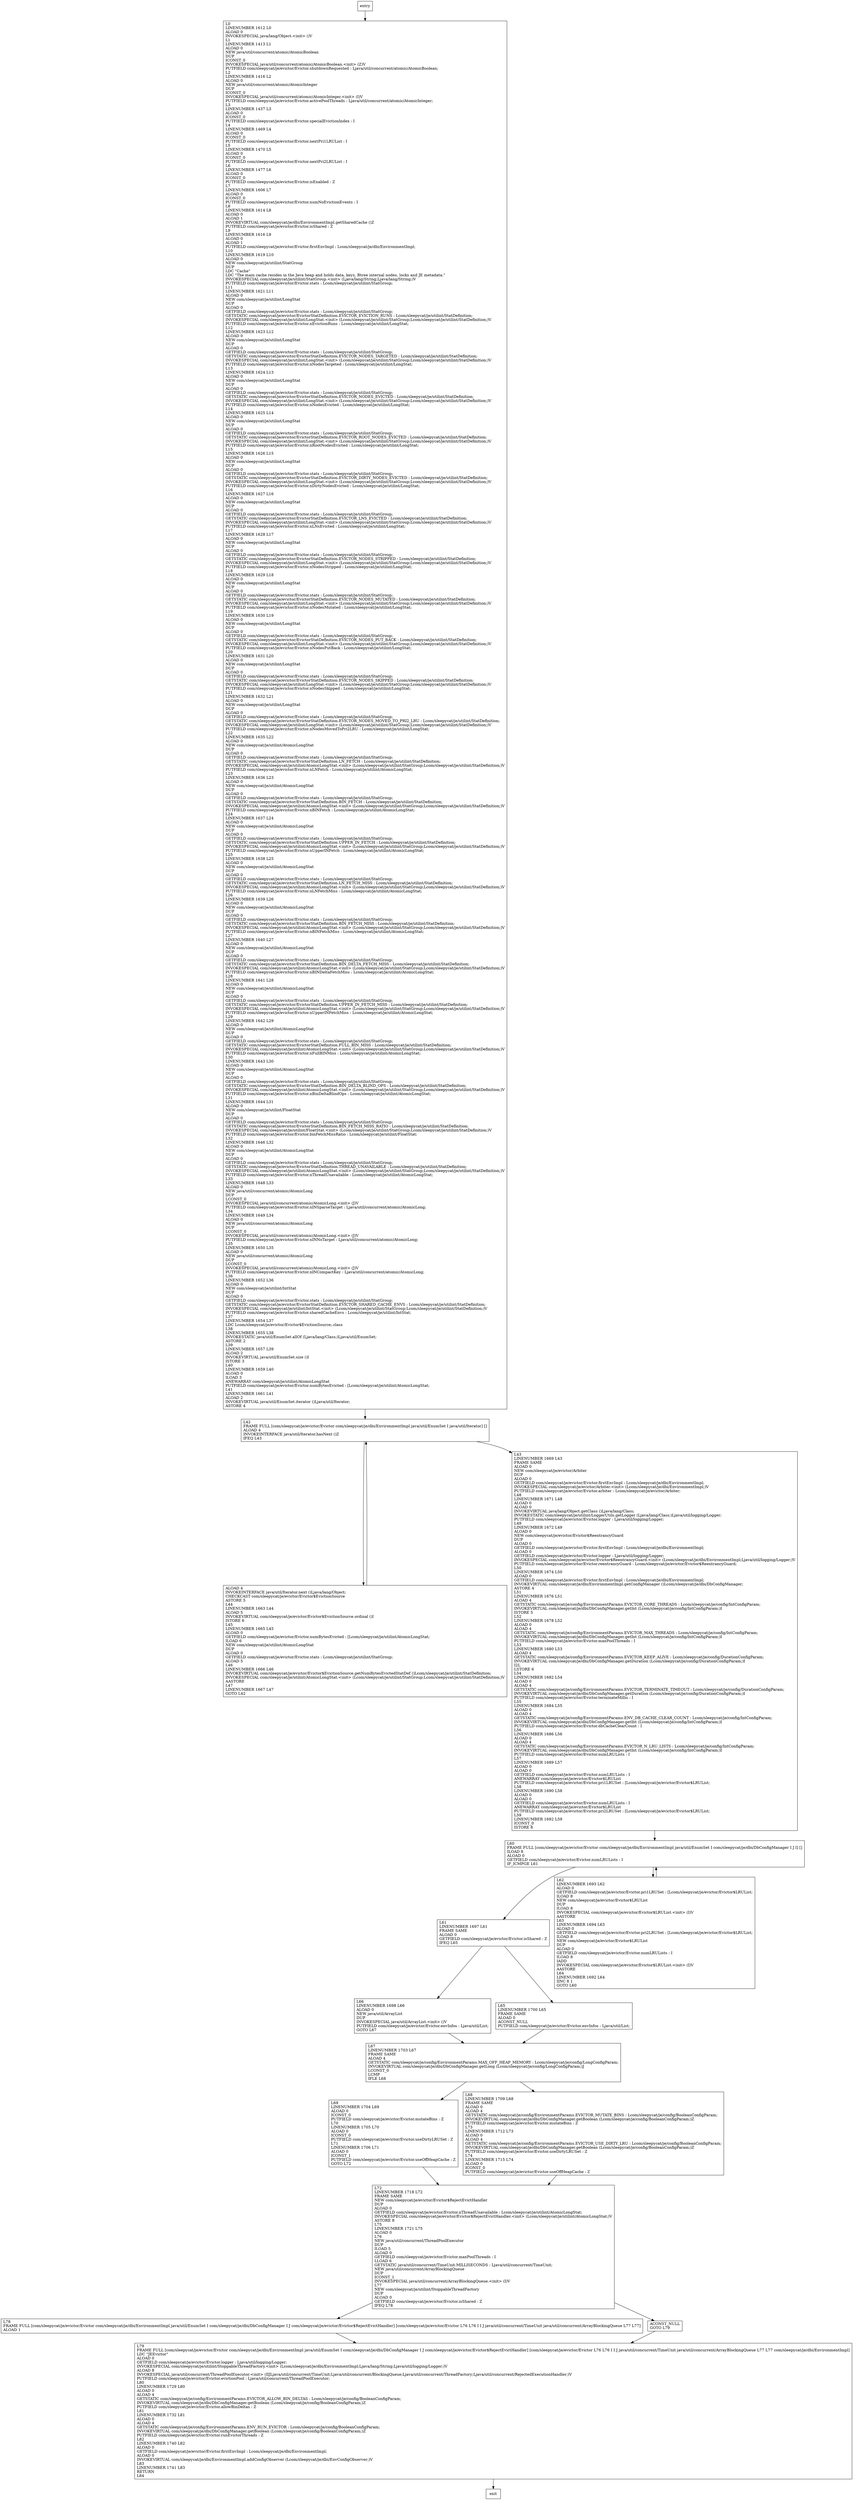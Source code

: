 digraph <init> {
node [shape=record];
999259117 [label="L60\lFRAME FULL [com/sleepycat/je/evictor/Evictor com/sleepycat/je/dbi/EnvironmentImpl java/util/EnumSet I com/sleepycat/je/dbi/DbConfigManager I J I] []\lILOAD 8\lALOAD 0\lGETFIELD com/sleepycat/je/evictor/Evictor.numLRULists : I\lIF_ICMPGE L61\l"];
198208401 [label="L43\lLINENUMBER 1669 L43\lFRAME SAME\lALOAD 0\lNEW com/sleepycat/je/evictor/Arbiter\lDUP\lALOAD 0\lGETFIELD com/sleepycat/je/evictor/Evictor.firstEnvImpl : Lcom/sleepycat/je/dbi/EnvironmentImpl;\lINVOKESPECIAL com/sleepycat/je/evictor/Arbiter.\<init\> (Lcom/sleepycat/je/dbi/EnvironmentImpl;)V\lPUTFIELD com/sleepycat/je/evictor/Evictor.arbiter : Lcom/sleepycat/je/evictor/Arbiter;\lL48\lLINENUMBER 1671 L48\lALOAD 0\lALOAD 0\lINVOKEVIRTUAL java/lang/Object.getClass ()Ljava/lang/Class;\lINVOKESTATIC com/sleepycat/je/utilint/LoggerUtils.getLogger (Ljava/lang/Class;)Ljava/util/logging/Logger;\lPUTFIELD com/sleepycat/je/evictor/Evictor.logger : Ljava/util/logging/Logger;\lL49\lLINENUMBER 1672 L49\lALOAD 0\lNEW com/sleepycat/je/evictor/Evictor$ReentrancyGuard\lDUP\lALOAD 0\lGETFIELD com/sleepycat/je/evictor/Evictor.firstEnvImpl : Lcom/sleepycat/je/dbi/EnvironmentImpl;\lALOAD 0\lGETFIELD com/sleepycat/je/evictor/Evictor.logger : Ljava/util/logging/Logger;\lINVOKESPECIAL com/sleepycat/je/evictor/Evictor$ReentrancyGuard.\<init\> (Lcom/sleepycat/je/dbi/EnvironmentImpl;Ljava/util/logging/Logger;)V\lPUTFIELD com/sleepycat/je/evictor/Evictor.reentrancyGuard : Lcom/sleepycat/je/evictor/Evictor$ReentrancyGuard;\lL50\lLINENUMBER 1674 L50\lALOAD 0\lGETFIELD com/sleepycat/je/evictor/Evictor.firstEnvImpl : Lcom/sleepycat/je/dbi/EnvironmentImpl;\lINVOKEVIRTUAL com/sleepycat/je/dbi/EnvironmentImpl.getConfigManager ()Lcom/sleepycat/je/dbi/DbConfigManager;\lASTORE 4\lL51\lLINENUMBER 1676 L51\lALOAD 4\lGETSTATIC com/sleepycat/je/config/EnvironmentParams.EVICTOR_CORE_THREADS : Lcom/sleepycat/je/config/IntConfigParam;\lINVOKEVIRTUAL com/sleepycat/je/dbi/DbConfigManager.getInt (Lcom/sleepycat/je/config/IntConfigParam;)I\lISTORE 5\lL52\lLINENUMBER 1678 L52\lALOAD 0\lALOAD 4\lGETSTATIC com/sleepycat/je/config/EnvironmentParams.EVICTOR_MAX_THREADS : Lcom/sleepycat/je/config/IntConfigParam;\lINVOKEVIRTUAL com/sleepycat/je/dbi/DbConfigManager.getInt (Lcom/sleepycat/je/config/IntConfigParam;)I\lPUTFIELD com/sleepycat/je/evictor/Evictor.maxPoolThreads : I\lL53\lLINENUMBER 1680 L53\lALOAD 4\lGETSTATIC com/sleepycat/je/config/EnvironmentParams.EVICTOR_KEEP_ALIVE : Lcom/sleepycat/je/config/DurationConfigParam;\lINVOKEVIRTUAL com/sleepycat/je/dbi/DbConfigManager.getDuration (Lcom/sleepycat/je/config/DurationConfigParam;)I\lI2L\lLSTORE 6\lL54\lLINENUMBER 1682 L54\lALOAD 0\lALOAD 4\lGETSTATIC com/sleepycat/je/config/EnvironmentParams.EVICTOR_TERMINATE_TIMEOUT : Lcom/sleepycat/je/config/DurationConfigParam;\lINVOKEVIRTUAL com/sleepycat/je/dbi/DbConfigManager.getDuration (Lcom/sleepycat/je/config/DurationConfigParam;)I\lPUTFIELD com/sleepycat/je/evictor/Evictor.terminateMillis : I\lL55\lLINENUMBER 1684 L55\lALOAD 0\lALOAD 4\lGETSTATIC com/sleepycat/je/config/EnvironmentParams.ENV_DB_CACHE_CLEAR_COUNT : Lcom/sleepycat/je/config/IntConfigParam;\lINVOKEVIRTUAL com/sleepycat/je/dbi/DbConfigManager.getInt (Lcom/sleepycat/je/config/IntConfigParam;)I\lPUTFIELD com/sleepycat/je/evictor/Evictor.dbCacheClearCount : I\lL56\lLINENUMBER 1686 L56\lALOAD 0\lALOAD 4\lGETSTATIC com/sleepycat/je/config/EnvironmentParams.EVICTOR_N_LRU_LISTS : Lcom/sleepycat/je/config/IntConfigParam;\lINVOKEVIRTUAL com/sleepycat/je/dbi/DbConfigManager.getInt (Lcom/sleepycat/je/config/IntConfigParam;)I\lPUTFIELD com/sleepycat/je/evictor/Evictor.numLRULists : I\lL57\lLINENUMBER 1689 L57\lALOAD 0\lALOAD 0\lGETFIELD com/sleepycat/je/evictor/Evictor.numLRULists : I\lANEWARRAY com/sleepycat/je/evictor/Evictor$LRUList\lPUTFIELD com/sleepycat/je/evictor/Evictor.pri1LRUSet : [Lcom/sleepycat/je/evictor/Evictor$LRUList;\lL58\lLINENUMBER 1690 L58\lALOAD 0\lALOAD 0\lGETFIELD com/sleepycat/je/evictor/Evictor.numLRULists : I\lANEWARRAY com/sleepycat/je/evictor/Evictor$LRUList\lPUTFIELD com/sleepycat/je/evictor/Evictor.pri2LRUSet : [Lcom/sleepycat/je/evictor/Evictor$LRUList;\lL59\lLINENUMBER 1692 L59\lICONST_0\lISTORE 8\l"];
1033940094 [label="L78\lFRAME FULL [com/sleepycat/je/evictor/Evictor com/sleepycat/je/dbi/EnvironmentImpl java/util/EnumSet I com/sleepycat/je/dbi/DbConfigManager I J com/sleepycat/je/evictor/Evictor$RejectEvictHandler] [com/sleepycat/je/evictor/Evictor L76 L76 I I J java/util/concurrent/TimeUnit java/util/concurrent/ArrayBlockingQueue L77 L77]\lALOAD 1\l"];
1283488392 [label="L66\lLINENUMBER 1698 L66\lALOAD 0\lNEW java/util/ArrayList\lDUP\lINVOKESPECIAL java/util/ArrayList.\<init\> ()V\lPUTFIELD com/sleepycat/je/evictor/Evictor.envInfos : Ljava/util/List;\lGOTO L67\l"];
389842793 [label="L61\lLINENUMBER 1697 L61\lFRAME SAME\lALOAD 0\lGETFIELD com/sleepycat/je/evictor/Evictor.isShared : Z\lIFEQ L65\l"];
2137323986 [label="L67\lLINENUMBER 1703 L67\lFRAME SAME\lALOAD 4\lGETSTATIC com/sleepycat/je/config/EnvironmentParams.MAX_OFF_HEAP_MEMORY : Lcom/sleepycat/je/config/LongConfigParam;\lINVOKEVIRTUAL com/sleepycat/je/dbi/DbConfigManager.getLong (Lcom/sleepycat/je/config/LongConfigParam;)J\lLCONST_0\lLCMP\lIFLE L68\l"];
696080498 [label="L79\lFRAME FULL [com/sleepycat/je/evictor/Evictor com/sleepycat/je/dbi/EnvironmentImpl java/util/EnumSet I com/sleepycat/je/dbi/DbConfigManager I J com/sleepycat/je/evictor/Evictor$RejectEvictHandler] [com/sleepycat/je/evictor/Evictor L76 L76 I I J java/util/concurrent/TimeUnit java/util/concurrent/ArrayBlockingQueue L77 L77 com/sleepycat/je/dbi/EnvironmentImpl]\lLDC \"JEEvictor\"\lALOAD 0\lGETFIELD com/sleepycat/je/evictor/Evictor.logger : Ljava/util/logging/Logger;\lINVOKESPECIAL com/sleepycat/je/utilint/StoppableThreadFactory.\<init\> (Lcom/sleepycat/je/dbi/EnvironmentImpl;Ljava/lang/String;Ljava/util/logging/Logger;)V\lALOAD 8\lINVOKESPECIAL java/util/concurrent/ThreadPoolExecutor.\<init\> (IIJLjava/util/concurrent/TimeUnit;Ljava/util/concurrent/BlockingQueue;Ljava/util/concurrent/ThreadFactory;Ljava/util/concurrent/RejectedExecutionHandler;)V\lPUTFIELD com/sleepycat/je/evictor/Evictor.evictionPool : Ljava/util/concurrent/ThreadPoolExecutor;\lL80\lLINENUMBER 1729 L80\lALOAD 0\lALOAD 4\lGETSTATIC com/sleepycat/je/config/EnvironmentParams.EVICTOR_ALLOW_BIN_DELTAS : Lcom/sleepycat/je/config/BooleanConfigParam;\lINVOKEVIRTUAL com/sleepycat/je/dbi/DbConfigManager.getBoolean (Lcom/sleepycat/je/config/BooleanConfigParam;)Z\lPUTFIELD com/sleepycat/je/evictor/Evictor.allowBinDeltas : Z\lL81\lLINENUMBER 1732 L81\lALOAD 0\lALOAD 4\lGETSTATIC com/sleepycat/je/config/EnvironmentParams.ENV_RUN_EVICTOR : Lcom/sleepycat/je/config/BooleanConfigParam;\lINVOKEVIRTUAL com/sleepycat/je/dbi/DbConfigManager.getBoolean (Lcom/sleepycat/je/config/BooleanConfigParam;)Z\lPUTFIELD com/sleepycat/je/evictor/Evictor.runEvictorThreads : Z\lL82\lLINENUMBER 1740 L82\lALOAD 0\lGETFIELD com/sleepycat/je/evictor/Evictor.firstEnvImpl : Lcom/sleepycat/je/dbi/EnvironmentImpl;\lALOAD 0\lINVOKEVIRTUAL com/sleepycat/je/dbi/EnvironmentImpl.addConfigObserver (Lcom/sleepycat/je/dbi/EnvConfigObserver;)V\lL83\lLINENUMBER 1741 L83\lRETURN\lL84\l"];
308813947 [label="ALOAD 4\lINVOKEINTERFACE java/util/Iterator.next ()Ljava/lang/Object;\lCHECKCAST com/sleepycat/je/evictor/Evictor$EvictionSource\lASTORE 5\lL44\lLINENUMBER 1663 L44\lALOAD 5\lINVOKEVIRTUAL com/sleepycat/je/evictor/Evictor$EvictionSource.ordinal ()I\lISTORE 6\lL45\lLINENUMBER 1665 L45\lALOAD 0\lGETFIELD com/sleepycat/je/evictor/Evictor.numBytesEvicted : [Lcom/sleepycat/je/utilint/AtomicLongStat;\lILOAD 6\lNEW com/sleepycat/je/utilint/AtomicLongStat\lDUP\lALOAD 0\lGETFIELD com/sleepycat/je/evictor/Evictor.stats : Lcom/sleepycat/je/utilint/StatGroup;\lALOAD 5\lL46\lLINENUMBER 1666 L46\lINVOKEVIRTUAL com/sleepycat/je/evictor/Evictor$EvictionSource.getNumBytesEvictedStatDef ()Lcom/sleepycat/je/utilint/StatDefinition;\lINVOKESPECIAL com/sleepycat/je/utilint/AtomicLongStat.\<init\> (Lcom/sleepycat/je/utilint/StatGroup;Lcom/sleepycat/je/utilint/StatDefinition;)V\lAASTORE\lL47\lLINENUMBER 1667 L47\lGOTO L42\l"];
1749576080 [label="L69\lLINENUMBER 1704 L69\lALOAD 0\lICONST_0\lPUTFIELD com/sleepycat/je/evictor/Evictor.mutateBins : Z\lL70\lLINENUMBER 1705 L70\lALOAD 0\lICONST_0\lPUTFIELD com/sleepycat/je/evictor/Evictor.useDirtyLRUSet : Z\lL71\lLINENUMBER 1706 L71\lALOAD 0\lICONST_1\lPUTFIELD com/sleepycat/je/evictor/Evictor.useOffHeapCache : Z\lGOTO L72\l"];
532212476 [label="L62\lLINENUMBER 1693 L62\lALOAD 0\lGETFIELD com/sleepycat/je/evictor/Evictor.pri1LRUSet : [Lcom/sleepycat/je/evictor/Evictor$LRUList;\lILOAD 8\lNEW com/sleepycat/je/evictor/Evictor$LRUList\lDUP\lILOAD 8\lINVOKESPECIAL com/sleepycat/je/evictor/Evictor$LRUList.\<init\> (I)V\lAASTORE\lL63\lLINENUMBER 1694 L63\lALOAD 0\lGETFIELD com/sleepycat/je/evictor/Evictor.pri2LRUSet : [Lcom/sleepycat/je/evictor/Evictor$LRUList;\lILOAD 8\lNEW com/sleepycat/je/evictor/Evictor$LRUList\lDUP\lALOAD 0\lGETFIELD com/sleepycat/je/evictor/Evictor.numLRULists : I\lILOAD 8\lIADD\lINVOKESPECIAL com/sleepycat/je/evictor/Evictor$LRUList.\<init\> (I)V\lAASTORE\lL64\lLINENUMBER 1692 L64\lIINC 8 1\lGOTO L60\l"];
242546508 [label="L0\lLINENUMBER 1612 L0\lALOAD 0\lINVOKESPECIAL java/lang/Object.\<init\> ()V\lL1\lLINENUMBER 1413 L1\lALOAD 0\lNEW java/util/concurrent/atomic/AtomicBoolean\lDUP\lICONST_0\lINVOKESPECIAL java/util/concurrent/atomic/AtomicBoolean.\<init\> (Z)V\lPUTFIELD com/sleepycat/je/evictor/Evictor.shutdownRequested : Ljava/util/concurrent/atomic/AtomicBoolean;\lL2\lLINENUMBER 1416 L2\lALOAD 0\lNEW java/util/concurrent/atomic/AtomicInteger\lDUP\lICONST_0\lINVOKESPECIAL java/util/concurrent/atomic/AtomicInteger.\<init\> (I)V\lPUTFIELD com/sleepycat/je/evictor/Evictor.activePoolThreads : Ljava/util/concurrent/atomic/AtomicInteger;\lL3\lLINENUMBER 1437 L3\lALOAD 0\lICONST_0\lPUTFIELD com/sleepycat/je/evictor/Evictor.specialEvictionIndex : I\lL4\lLINENUMBER 1469 L4\lALOAD 0\lICONST_0\lPUTFIELD com/sleepycat/je/evictor/Evictor.nextPri1LRUList : I\lL5\lLINENUMBER 1470 L5\lALOAD 0\lICONST_0\lPUTFIELD com/sleepycat/je/evictor/Evictor.nextPri2LRUList : I\lL6\lLINENUMBER 1477 L6\lALOAD 0\lICONST_0\lPUTFIELD com/sleepycat/je/evictor/Evictor.isEnabled : Z\lL7\lLINENUMBER 1606 L7\lALOAD 0\lICONST_0\lPUTFIELD com/sleepycat/je/evictor/Evictor.numNoEvictionEvents : I\lL8\lLINENUMBER 1614 L8\lALOAD 0\lALOAD 1\lINVOKEVIRTUAL com/sleepycat/je/dbi/EnvironmentImpl.getSharedCache ()Z\lPUTFIELD com/sleepycat/je/evictor/Evictor.isShared : Z\lL9\lLINENUMBER 1616 L9\lALOAD 0\lALOAD 1\lPUTFIELD com/sleepycat/je/evictor/Evictor.firstEnvImpl : Lcom/sleepycat/je/dbi/EnvironmentImpl;\lL10\lLINENUMBER 1619 L10\lALOAD 0\lNEW com/sleepycat/je/utilint/StatGroup\lDUP\lLDC \"Cache\"\lLDC \"The main cache resides in the Java heap and holds data, keys, Btree internal nodes, locks and JE metadata.\"\lINVOKESPECIAL com/sleepycat/je/utilint/StatGroup.\<init\> (Ljava/lang/String;Ljava/lang/String;)V\lPUTFIELD com/sleepycat/je/evictor/Evictor.stats : Lcom/sleepycat/je/utilint/StatGroup;\lL11\lLINENUMBER 1621 L11\lALOAD 0\lNEW com/sleepycat/je/utilint/LongStat\lDUP\lALOAD 0\lGETFIELD com/sleepycat/je/evictor/Evictor.stats : Lcom/sleepycat/je/utilint/StatGroup;\lGETSTATIC com/sleepycat/je/evictor/EvictorStatDefinition.EVICTOR_EVICTION_RUNS : Lcom/sleepycat/je/utilint/StatDefinition;\lINVOKESPECIAL com/sleepycat/je/utilint/LongStat.\<init\> (Lcom/sleepycat/je/utilint/StatGroup;Lcom/sleepycat/je/utilint/StatDefinition;)V\lPUTFIELD com/sleepycat/je/evictor/Evictor.nEvictionRuns : Lcom/sleepycat/je/utilint/LongStat;\lL12\lLINENUMBER 1623 L12\lALOAD 0\lNEW com/sleepycat/je/utilint/LongStat\lDUP\lALOAD 0\lGETFIELD com/sleepycat/je/evictor/Evictor.stats : Lcom/sleepycat/je/utilint/StatGroup;\lGETSTATIC com/sleepycat/je/evictor/EvictorStatDefinition.EVICTOR_NODES_TARGETED : Lcom/sleepycat/je/utilint/StatDefinition;\lINVOKESPECIAL com/sleepycat/je/utilint/LongStat.\<init\> (Lcom/sleepycat/je/utilint/StatGroup;Lcom/sleepycat/je/utilint/StatDefinition;)V\lPUTFIELD com/sleepycat/je/evictor/Evictor.nNodesTargeted : Lcom/sleepycat/je/utilint/LongStat;\lL13\lLINENUMBER 1624 L13\lALOAD 0\lNEW com/sleepycat/je/utilint/LongStat\lDUP\lALOAD 0\lGETFIELD com/sleepycat/je/evictor/Evictor.stats : Lcom/sleepycat/je/utilint/StatGroup;\lGETSTATIC com/sleepycat/je/evictor/EvictorStatDefinition.EVICTOR_NODES_EVICTED : Lcom/sleepycat/je/utilint/StatDefinition;\lINVOKESPECIAL com/sleepycat/je/utilint/LongStat.\<init\> (Lcom/sleepycat/je/utilint/StatGroup;Lcom/sleepycat/je/utilint/StatDefinition;)V\lPUTFIELD com/sleepycat/je/evictor/Evictor.nNodesEvicted : Lcom/sleepycat/je/utilint/LongStat;\lL14\lLINENUMBER 1625 L14\lALOAD 0\lNEW com/sleepycat/je/utilint/LongStat\lDUP\lALOAD 0\lGETFIELD com/sleepycat/je/evictor/Evictor.stats : Lcom/sleepycat/je/utilint/StatGroup;\lGETSTATIC com/sleepycat/je/evictor/EvictorStatDefinition.EVICTOR_ROOT_NODES_EVICTED : Lcom/sleepycat/je/utilint/StatDefinition;\lINVOKESPECIAL com/sleepycat/je/utilint/LongStat.\<init\> (Lcom/sleepycat/je/utilint/StatGroup;Lcom/sleepycat/je/utilint/StatDefinition;)V\lPUTFIELD com/sleepycat/je/evictor/Evictor.nRootNodesEvicted : Lcom/sleepycat/je/utilint/LongStat;\lL15\lLINENUMBER 1626 L15\lALOAD 0\lNEW com/sleepycat/je/utilint/LongStat\lDUP\lALOAD 0\lGETFIELD com/sleepycat/je/evictor/Evictor.stats : Lcom/sleepycat/je/utilint/StatGroup;\lGETSTATIC com/sleepycat/je/evictor/EvictorStatDefinition.EVICTOR_DIRTY_NODES_EVICTED : Lcom/sleepycat/je/utilint/StatDefinition;\lINVOKESPECIAL com/sleepycat/je/utilint/LongStat.\<init\> (Lcom/sleepycat/je/utilint/StatGroup;Lcom/sleepycat/je/utilint/StatDefinition;)V\lPUTFIELD com/sleepycat/je/evictor/Evictor.nDirtyNodesEvicted : Lcom/sleepycat/je/utilint/LongStat;\lL16\lLINENUMBER 1627 L16\lALOAD 0\lNEW com/sleepycat/je/utilint/LongStat\lDUP\lALOAD 0\lGETFIELD com/sleepycat/je/evictor/Evictor.stats : Lcom/sleepycat/je/utilint/StatGroup;\lGETSTATIC com/sleepycat/je/evictor/EvictorStatDefinition.EVICTOR_LNS_EVICTED : Lcom/sleepycat/je/utilint/StatDefinition;\lINVOKESPECIAL com/sleepycat/je/utilint/LongStat.\<init\> (Lcom/sleepycat/je/utilint/StatGroup;Lcom/sleepycat/je/utilint/StatDefinition;)V\lPUTFIELD com/sleepycat/je/evictor/Evictor.nLNsEvicted : Lcom/sleepycat/je/utilint/LongStat;\lL17\lLINENUMBER 1628 L17\lALOAD 0\lNEW com/sleepycat/je/utilint/LongStat\lDUP\lALOAD 0\lGETFIELD com/sleepycat/je/evictor/Evictor.stats : Lcom/sleepycat/je/utilint/StatGroup;\lGETSTATIC com/sleepycat/je/evictor/EvictorStatDefinition.EVICTOR_NODES_STRIPPED : Lcom/sleepycat/je/utilint/StatDefinition;\lINVOKESPECIAL com/sleepycat/je/utilint/LongStat.\<init\> (Lcom/sleepycat/je/utilint/StatGroup;Lcom/sleepycat/je/utilint/StatDefinition;)V\lPUTFIELD com/sleepycat/je/evictor/Evictor.nNodesStripped : Lcom/sleepycat/je/utilint/LongStat;\lL18\lLINENUMBER 1629 L18\lALOAD 0\lNEW com/sleepycat/je/utilint/LongStat\lDUP\lALOAD 0\lGETFIELD com/sleepycat/je/evictor/Evictor.stats : Lcom/sleepycat/je/utilint/StatGroup;\lGETSTATIC com/sleepycat/je/evictor/EvictorStatDefinition.EVICTOR_NODES_MUTATED : Lcom/sleepycat/je/utilint/StatDefinition;\lINVOKESPECIAL com/sleepycat/je/utilint/LongStat.\<init\> (Lcom/sleepycat/je/utilint/StatGroup;Lcom/sleepycat/je/utilint/StatDefinition;)V\lPUTFIELD com/sleepycat/je/evictor/Evictor.nNodesMutated : Lcom/sleepycat/je/utilint/LongStat;\lL19\lLINENUMBER 1630 L19\lALOAD 0\lNEW com/sleepycat/je/utilint/LongStat\lDUP\lALOAD 0\lGETFIELD com/sleepycat/je/evictor/Evictor.stats : Lcom/sleepycat/je/utilint/StatGroup;\lGETSTATIC com/sleepycat/je/evictor/EvictorStatDefinition.EVICTOR_NODES_PUT_BACK : Lcom/sleepycat/je/utilint/StatDefinition;\lINVOKESPECIAL com/sleepycat/je/utilint/LongStat.\<init\> (Lcom/sleepycat/je/utilint/StatGroup;Lcom/sleepycat/je/utilint/StatDefinition;)V\lPUTFIELD com/sleepycat/je/evictor/Evictor.nNodesPutBack : Lcom/sleepycat/je/utilint/LongStat;\lL20\lLINENUMBER 1631 L20\lALOAD 0\lNEW com/sleepycat/je/utilint/LongStat\lDUP\lALOAD 0\lGETFIELD com/sleepycat/je/evictor/Evictor.stats : Lcom/sleepycat/je/utilint/StatGroup;\lGETSTATIC com/sleepycat/je/evictor/EvictorStatDefinition.EVICTOR_NODES_SKIPPED : Lcom/sleepycat/je/utilint/StatDefinition;\lINVOKESPECIAL com/sleepycat/je/utilint/LongStat.\<init\> (Lcom/sleepycat/je/utilint/StatGroup;Lcom/sleepycat/je/utilint/StatDefinition;)V\lPUTFIELD com/sleepycat/je/evictor/Evictor.nNodesSkipped : Lcom/sleepycat/je/utilint/LongStat;\lL21\lLINENUMBER 1632 L21\lALOAD 0\lNEW com/sleepycat/je/utilint/LongStat\lDUP\lALOAD 0\lGETFIELD com/sleepycat/je/evictor/Evictor.stats : Lcom/sleepycat/je/utilint/StatGroup;\lGETSTATIC com/sleepycat/je/evictor/EvictorStatDefinition.EVICTOR_NODES_MOVED_TO_PRI2_LRU : Lcom/sleepycat/je/utilint/StatDefinition;\lINVOKESPECIAL com/sleepycat/je/utilint/LongStat.\<init\> (Lcom/sleepycat/je/utilint/StatGroup;Lcom/sleepycat/je/utilint/StatDefinition;)V\lPUTFIELD com/sleepycat/je/evictor/Evictor.nNodesMovedToPri2LRU : Lcom/sleepycat/je/utilint/LongStat;\lL22\lLINENUMBER 1635 L22\lALOAD 0\lNEW com/sleepycat/je/utilint/AtomicLongStat\lDUP\lALOAD 0\lGETFIELD com/sleepycat/je/evictor/Evictor.stats : Lcom/sleepycat/je/utilint/StatGroup;\lGETSTATIC com/sleepycat/je/evictor/EvictorStatDefinition.LN_FETCH : Lcom/sleepycat/je/utilint/StatDefinition;\lINVOKESPECIAL com/sleepycat/je/utilint/AtomicLongStat.\<init\> (Lcom/sleepycat/je/utilint/StatGroup;Lcom/sleepycat/je/utilint/StatDefinition;)V\lPUTFIELD com/sleepycat/je/evictor/Evictor.nLNFetch : Lcom/sleepycat/je/utilint/AtomicLongStat;\lL23\lLINENUMBER 1636 L23\lALOAD 0\lNEW com/sleepycat/je/utilint/AtomicLongStat\lDUP\lALOAD 0\lGETFIELD com/sleepycat/je/evictor/Evictor.stats : Lcom/sleepycat/je/utilint/StatGroup;\lGETSTATIC com/sleepycat/je/evictor/EvictorStatDefinition.BIN_FETCH : Lcom/sleepycat/je/utilint/StatDefinition;\lINVOKESPECIAL com/sleepycat/je/utilint/AtomicLongStat.\<init\> (Lcom/sleepycat/je/utilint/StatGroup;Lcom/sleepycat/je/utilint/StatDefinition;)V\lPUTFIELD com/sleepycat/je/evictor/Evictor.nBINFetch : Lcom/sleepycat/je/utilint/AtomicLongStat;\lL24\lLINENUMBER 1637 L24\lALOAD 0\lNEW com/sleepycat/je/utilint/AtomicLongStat\lDUP\lALOAD 0\lGETFIELD com/sleepycat/je/evictor/Evictor.stats : Lcom/sleepycat/je/utilint/StatGroup;\lGETSTATIC com/sleepycat/je/evictor/EvictorStatDefinition.UPPER_IN_FETCH : Lcom/sleepycat/je/utilint/StatDefinition;\lINVOKESPECIAL com/sleepycat/je/utilint/AtomicLongStat.\<init\> (Lcom/sleepycat/je/utilint/StatGroup;Lcom/sleepycat/je/utilint/StatDefinition;)V\lPUTFIELD com/sleepycat/je/evictor/Evictor.nUpperINFetch : Lcom/sleepycat/je/utilint/AtomicLongStat;\lL25\lLINENUMBER 1638 L25\lALOAD 0\lNEW com/sleepycat/je/utilint/AtomicLongStat\lDUP\lALOAD 0\lGETFIELD com/sleepycat/je/evictor/Evictor.stats : Lcom/sleepycat/je/utilint/StatGroup;\lGETSTATIC com/sleepycat/je/evictor/EvictorStatDefinition.LN_FETCH_MISS : Lcom/sleepycat/je/utilint/StatDefinition;\lINVOKESPECIAL com/sleepycat/je/utilint/AtomicLongStat.\<init\> (Lcom/sleepycat/je/utilint/StatGroup;Lcom/sleepycat/je/utilint/StatDefinition;)V\lPUTFIELD com/sleepycat/je/evictor/Evictor.nLNFetchMiss : Lcom/sleepycat/je/utilint/AtomicLongStat;\lL26\lLINENUMBER 1639 L26\lALOAD 0\lNEW com/sleepycat/je/utilint/AtomicLongStat\lDUP\lALOAD 0\lGETFIELD com/sleepycat/je/evictor/Evictor.stats : Lcom/sleepycat/je/utilint/StatGroup;\lGETSTATIC com/sleepycat/je/evictor/EvictorStatDefinition.BIN_FETCH_MISS : Lcom/sleepycat/je/utilint/StatDefinition;\lINVOKESPECIAL com/sleepycat/je/utilint/AtomicLongStat.\<init\> (Lcom/sleepycat/je/utilint/StatGroup;Lcom/sleepycat/je/utilint/StatDefinition;)V\lPUTFIELD com/sleepycat/je/evictor/Evictor.nBINFetchMiss : Lcom/sleepycat/je/utilint/AtomicLongStat;\lL27\lLINENUMBER 1640 L27\lALOAD 0\lNEW com/sleepycat/je/utilint/AtomicLongStat\lDUP\lALOAD 0\lGETFIELD com/sleepycat/je/evictor/Evictor.stats : Lcom/sleepycat/je/utilint/StatGroup;\lGETSTATIC com/sleepycat/je/evictor/EvictorStatDefinition.BIN_DELTA_FETCH_MISS : Lcom/sleepycat/je/utilint/StatDefinition;\lINVOKESPECIAL com/sleepycat/je/utilint/AtomicLongStat.\<init\> (Lcom/sleepycat/je/utilint/StatGroup;Lcom/sleepycat/je/utilint/StatDefinition;)V\lPUTFIELD com/sleepycat/je/evictor/Evictor.nBINDeltaFetchMiss : Lcom/sleepycat/je/utilint/AtomicLongStat;\lL28\lLINENUMBER 1641 L28\lALOAD 0\lNEW com/sleepycat/je/utilint/AtomicLongStat\lDUP\lALOAD 0\lGETFIELD com/sleepycat/je/evictor/Evictor.stats : Lcom/sleepycat/je/utilint/StatGroup;\lGETSTATIC com/sleepycat/je/evictor/EvictorStatDefinition.UPPER_IN_FETCH_MISS : Lcom/sleepycat/je/utilint/StatDefinition;\lINVOKESPECIAL com/sleepycat/je/utilint/AtomicLongStat.\<init\> (Lcom/sleepycat/je/utilint/StatGroup;Lcom/sleepycat/je/utilint/StatDefinition;)V\lPUTFIELD com/sleepycat/je/evictor/Evictor.nUpperINFetchMiss : Lcom/sleepycat/je/utilint/AtomicLongStat;\lL29\lLINENUMBER 1642 L29\lALOAD 0\lNEW com/sleepycat/je/utilint/AtomicLongStat\lDUP\lALOAD 0\lGETFIELD com/sleepycat/je/evictor/Evictor.stats : Lcom/sleepycat/je/utilint/StatGroup;\lGETSTATIC com/sleepycat/je/evictor/EvictorStatDefinition.FULL_BIN_MISS : Lcom/sleepycat/je/utilint/StatDefinition;\lINVOKESPECIAL com/sleepycat/je/utilint/AtomicLongStat.\<init\> (Lcom/sleepycat/je/utilint/StatGroup;Lcom/sleepycat/je/utilint/StatDefinition;)V\lPUTFIELD com/sleepycat/je/evictor/Evictor.nFullBINMiss : Lcom/sleepycat/je/utilint/AtomicLongStat;\lL30\lLINENUMBER 1643 L30\lALOAD 0\lNEW com/sleepycat/je/utilint/AtomicLongStat\lDUP\lALOAD 0\lGETFIELD com/sleepycat/je/evictor/Evictor.stats : Lcom/sleepycat/je/utilint/StatGroup;\lGETSTATIC com/sleepycat/je/evictor/EvictorStatDefinition.BIN_DELTA_BLIND_OPS : Lcom/sleepycat/je/utilint/StatDefinition;\lINVOKESPECIAL com/sleepycat/je/utilint/AtomicLongStat.\<init\> (Lcom/sleepycat/je/utilint/StatGroup;Lcom/sleepycat/je/utilint/StatDefinition;)V\lPUTFIELD com/sleepycat/je/evictor/Evictor.nBinDeltaBlindOps : Lcom/sleepycat/je/utilint/AtomicLongStat;\lL31\lLINENUMBER 1644 L31\lALOAD 0\lNEW com/sleepycat/je/utilint/FloatStat\lDUP\lALOAD 0\lGETFIELD com/sleepycat/je/evictor/Evictor.stats : Lcom/sleepycat/je/utilint/StatGroup;\lGETSTATIC com/sleepycat/je/evictor/EvictorStatDefinition.BIN_FETCH_MISS_RATIO : Lcom/sleepycat/je/utilint/StatDefinition;\lINVOKESPECIAL com/sleepycat/je/utilint/FloatStat.\<init\> (Lcom/sleepycat/je/utilint/StatGroup;Lcom/sleepycat/je/utilint/StatDefinition;)V\lPUTFIELD com/sleepycat/je/evictor/Evictor.binFetchMissRatio : Lcom/sleepycat/je/utilint/FloatStat;\lL32\lLINENUMBER 1646 L32\lALOAD 0\lNEW com/sleepycat/je/utilint/AtomicLongStat\lDUP\lALOAD 0\lGETFIELD com/sleepycat/je/evictor/Evictor.stats : Lcom/sleepycat/je/utilint/StatGroup;\lGETSTATIC com/sleepycat/je/evictor/EvictorStatDefinition.THREAD_UNAVAILABLE : Lcom/sleepycat/je/utilint/StatDefinition;\lINVOKESPECIAL com/sleepycat/je/utilint/AtomicLongStat.\<init\> (Lcom/sleepycat/je/utilint/StatGroup;Lcom/sleepycat/je/utilint/StatDefinition;)V\lPUTFIELD com/sleepycat/je/evictor/Evictor.nThreadUnavailable : Lcom/sleepycat/je/utilint/AtomicLongStat;\lL33\lLINENUMBER 1648 L33\lALOAD 0\lNEW java/util/concurrent/atomic/AtomicLong\lDUP\lLCONST_0\lINVOKESPECIAL java/util/concurrent/atomic/AtomicLong.\<init\> (J)V\lPUTFIELD com/sleepycat/je/evictor/Evictor.nINSparseTarget : Ljava/util/concurrent/atomic/AtomicLong;\lL34\lLINENUMBER 1649 L34\lALOAD 0\lNEW java/util/concurrent/atomic/AtomicLong\lDUP\lLCONST_0\lINVOKESPECIAL java/util/concurrent/atomic/AtomicLong.\<init\> (J)V\lPUTFIELD com/sleepycat/je/evictor/Evictor.nINNoTarget : Ljava/util/concurrent/atomic/AtomicLong;\lL35\lLINENUMBER 1650 L35\lALOAD 0\lNEW java/util/concurrent/atomic/AtomicLong\lDUP\lLCONST_0\lINVOKESPECIAL java/util/concurrent/atomic/AtomicLong.\<init\> (J)V\lPUTFIELD com/sleepycat/je/evictor/Evictor.nINCompactKey : Ljava/util/concurrent/atomic/AtomicLong;\lL36\lLINENUMBER 1652 L36\lALOAD 0\lNEW com/sleepycat/je/utilint/IntStat\lDUP\lALOAD 0\lGETFIELD com/sleepycat/je/evictor/Evictor.stats : Lcom/sleepycat/je/utilint/StatGroup;\lGETSTATIC com/sleepycat/je/evictor/EvictorStatDefinition.EVICTOR_SHARED_CACHE_ENVS : Lcom/sleepycat/je/utilint/StatDefinition;\lINVOKESPECIAL com/sleepycat/je/utilint/IntStat.\<init\> (Lcom/sleepycat/je/utilint/StatGroup;Lcom/sleepycat/je/utilint/StatDefinition;)V\lPUTFIELD com/sleepycat/je/evictor/Evictor.sharedCacheEnvs : Lcom/sleepycat/je/utilint/IntStat;\lL37\lLINENUMBER 1654 L37\lLDC Lcom/sleepycat/je/evictor/Evictor$EvictionSource;.class\lL38\lLINENUMBER 1655 L38\lINVOKESTATIC java/util/EnumSet.allOf (Ljava/lang/Class;)Ljava/util/EnumSet;\lASTORE 2\lL39\lLINENUMBER 1657 L39\lALOAD 2\lINVOKEVIRTUAL java/util/EnumSet.size ()I\lISTORE 3\lL40\lLINENUMBER 1659 L40\lALOAD 0\lILOAD 3\lANEWARRAY com/sleepycat/je/utilint/AtomicLongStat\lPUTFIELD com/sleepycat/je/evictor/Evictor.numBytesEvicted : [Lcom/sleepycat/je/utilint/AtomicLongStat;\lL41\lLINENUMBER 1661 L41\lALOAD 2\lINVOKEVIRTUAL java/util/EnumSet.iterator ()Ljava/util/Iterator;\lASTORE 4\l"];
38970689 [label="ACONST_NULL\lGOTO L79\l"];
210776294 [label="L65\lLINENUMBER 1700 L65\lFRAME SAME\lALOAD 0\lACONST_NULL\lPUTFIELD com/sleepycat/je/evictor/Evictor.envInfos : Ljava/util/List;\l"];
1708290943 [label="L72\lLINENUMBER 1718 L72\lFRAME SAME\lNEW com/sleepycat/je/evictor/Evictor$RejectEvictHandler\lDUP\lALOAD 0\lGETFIELD com/sleepycat/je/evictor/Evictor.nThreadUnavailable : Lcom/sleepycat/je/utilint/AtomicLongStat;\lINVOKESPECIAL com/sleepycat/je/evictor/Evictor$RejectEvictHandler.\<init\> (Lcom/sleepycat/je/utilint/AtomicLongStat;)V\lASTORE 8\lL75\lLINENUMBER 1721 L75\lALOAD 0\lL76\lNEW java/util/concurrent/ThreadPoolExecutor\lDUP\lILOAD 5\lALOAD 0\lGETFIELD com/sleepycat/je/evictor/Evictor.maxPoolThreads : I\lLLOAD 6\lGETSTATIC java/util/concurrent/TimeUnit.MILLISECONDS : Ljava/util/concurrent/TimeUnit;\lNEW java/util/concurrent/ArrayBlockingQueue\lDUP\lICONST_1\lINVOKESPECIAL java/util/concurrent/ArrayBlockingQueue.\<init\> (I)V\lL77\lNEW com/sleepycat/je/utilint/StoppableThreadFactory\lDUP\lALOAD 0\lGETFIELD com/sleepycat/je/evictor/Evictor.isShared : Z\lIFEQ L78\l"];
659751880 [label="L68\lLINENUMBER 1709 L68\lFRAME SAME\lALOAD 0\lALOAD 4\lGETSTATIC com/sleepycat/je/config/EnvironmentParams.EVICTOR_MUTATE_BINS : Lcom/sleepycat/je/config/BooleanConfigParam;\lINVOKEVIRTUAL com/sleepycat/je/dbi/DbConfigManager.getBoolean (Lcom/sleepycat/je/config/BooleanConfigParam;)Z\lPUTFIELD com/sleepycat/je/evictor/Evictor.mutateBins : Z\lL73\lLINENUMBER 1712 L73\lALOAD 0\lALOAD 4\lGETSTATIC com/sleepycat/je/config/EnvironmentParams.EVICTOR_USE_DIRTY_LRU : Lcom/sleepycat/je/config/BooleanConfigParam;\lINVOKEVIRTUAL com/sleepycat/je/dbi/DbConfigManager.getBoolean (Lcom/sleepycat/je/config/BooleanConfigParam;)Z\lPUTFIELD com/sleepycat/je/evictor/Evictor.useDirtyLRUSet : Z\lL74\lLINENUMBER 1715 L74\lALOAD 0\lICONST_0\lPUTFIELD com/sleepycat/je/evictor/Evictor.useOffHeapCache : Z\l"];
1945889937 [label="L42\lFRAME FULL [com/sleepycat/je/evictor/Evictor com/sleepycat/je/dbi/EnvironmentImpl java/util/EnumSet I java/util/Iterator] []\lALOAD 4\lINVOKEINTERFACE java/util/Iterator.hasNext ()Z\lIFEQ L43\l"];
entry;
exit;
999259117 -> 389842793;
999259117 -> 532212476;
198208401 -> 999259117;
1033940094 -> 696080498;
1283488392 -> 2137323986;
389842793 -> 1283488392;
389842793 -> 210776294;
2137323986 -> 659751880;
2137323986 -> 1749576080;
696080498 -> exit;
308813947 -> 1945889937;
1749576080 -> 1708290943;
532212476 -> 999259117;
242546508 -> 1945889937;
38970689 -> 696080498;
entry -> 242546508;
210776294 -> 2137323986;
1708290943 -> 38970689;
1708290943 -> 1033940094;
659751880 -> 1708290943;
1945889937 -> 198208401;
1945889937 -> 308813947;
}
